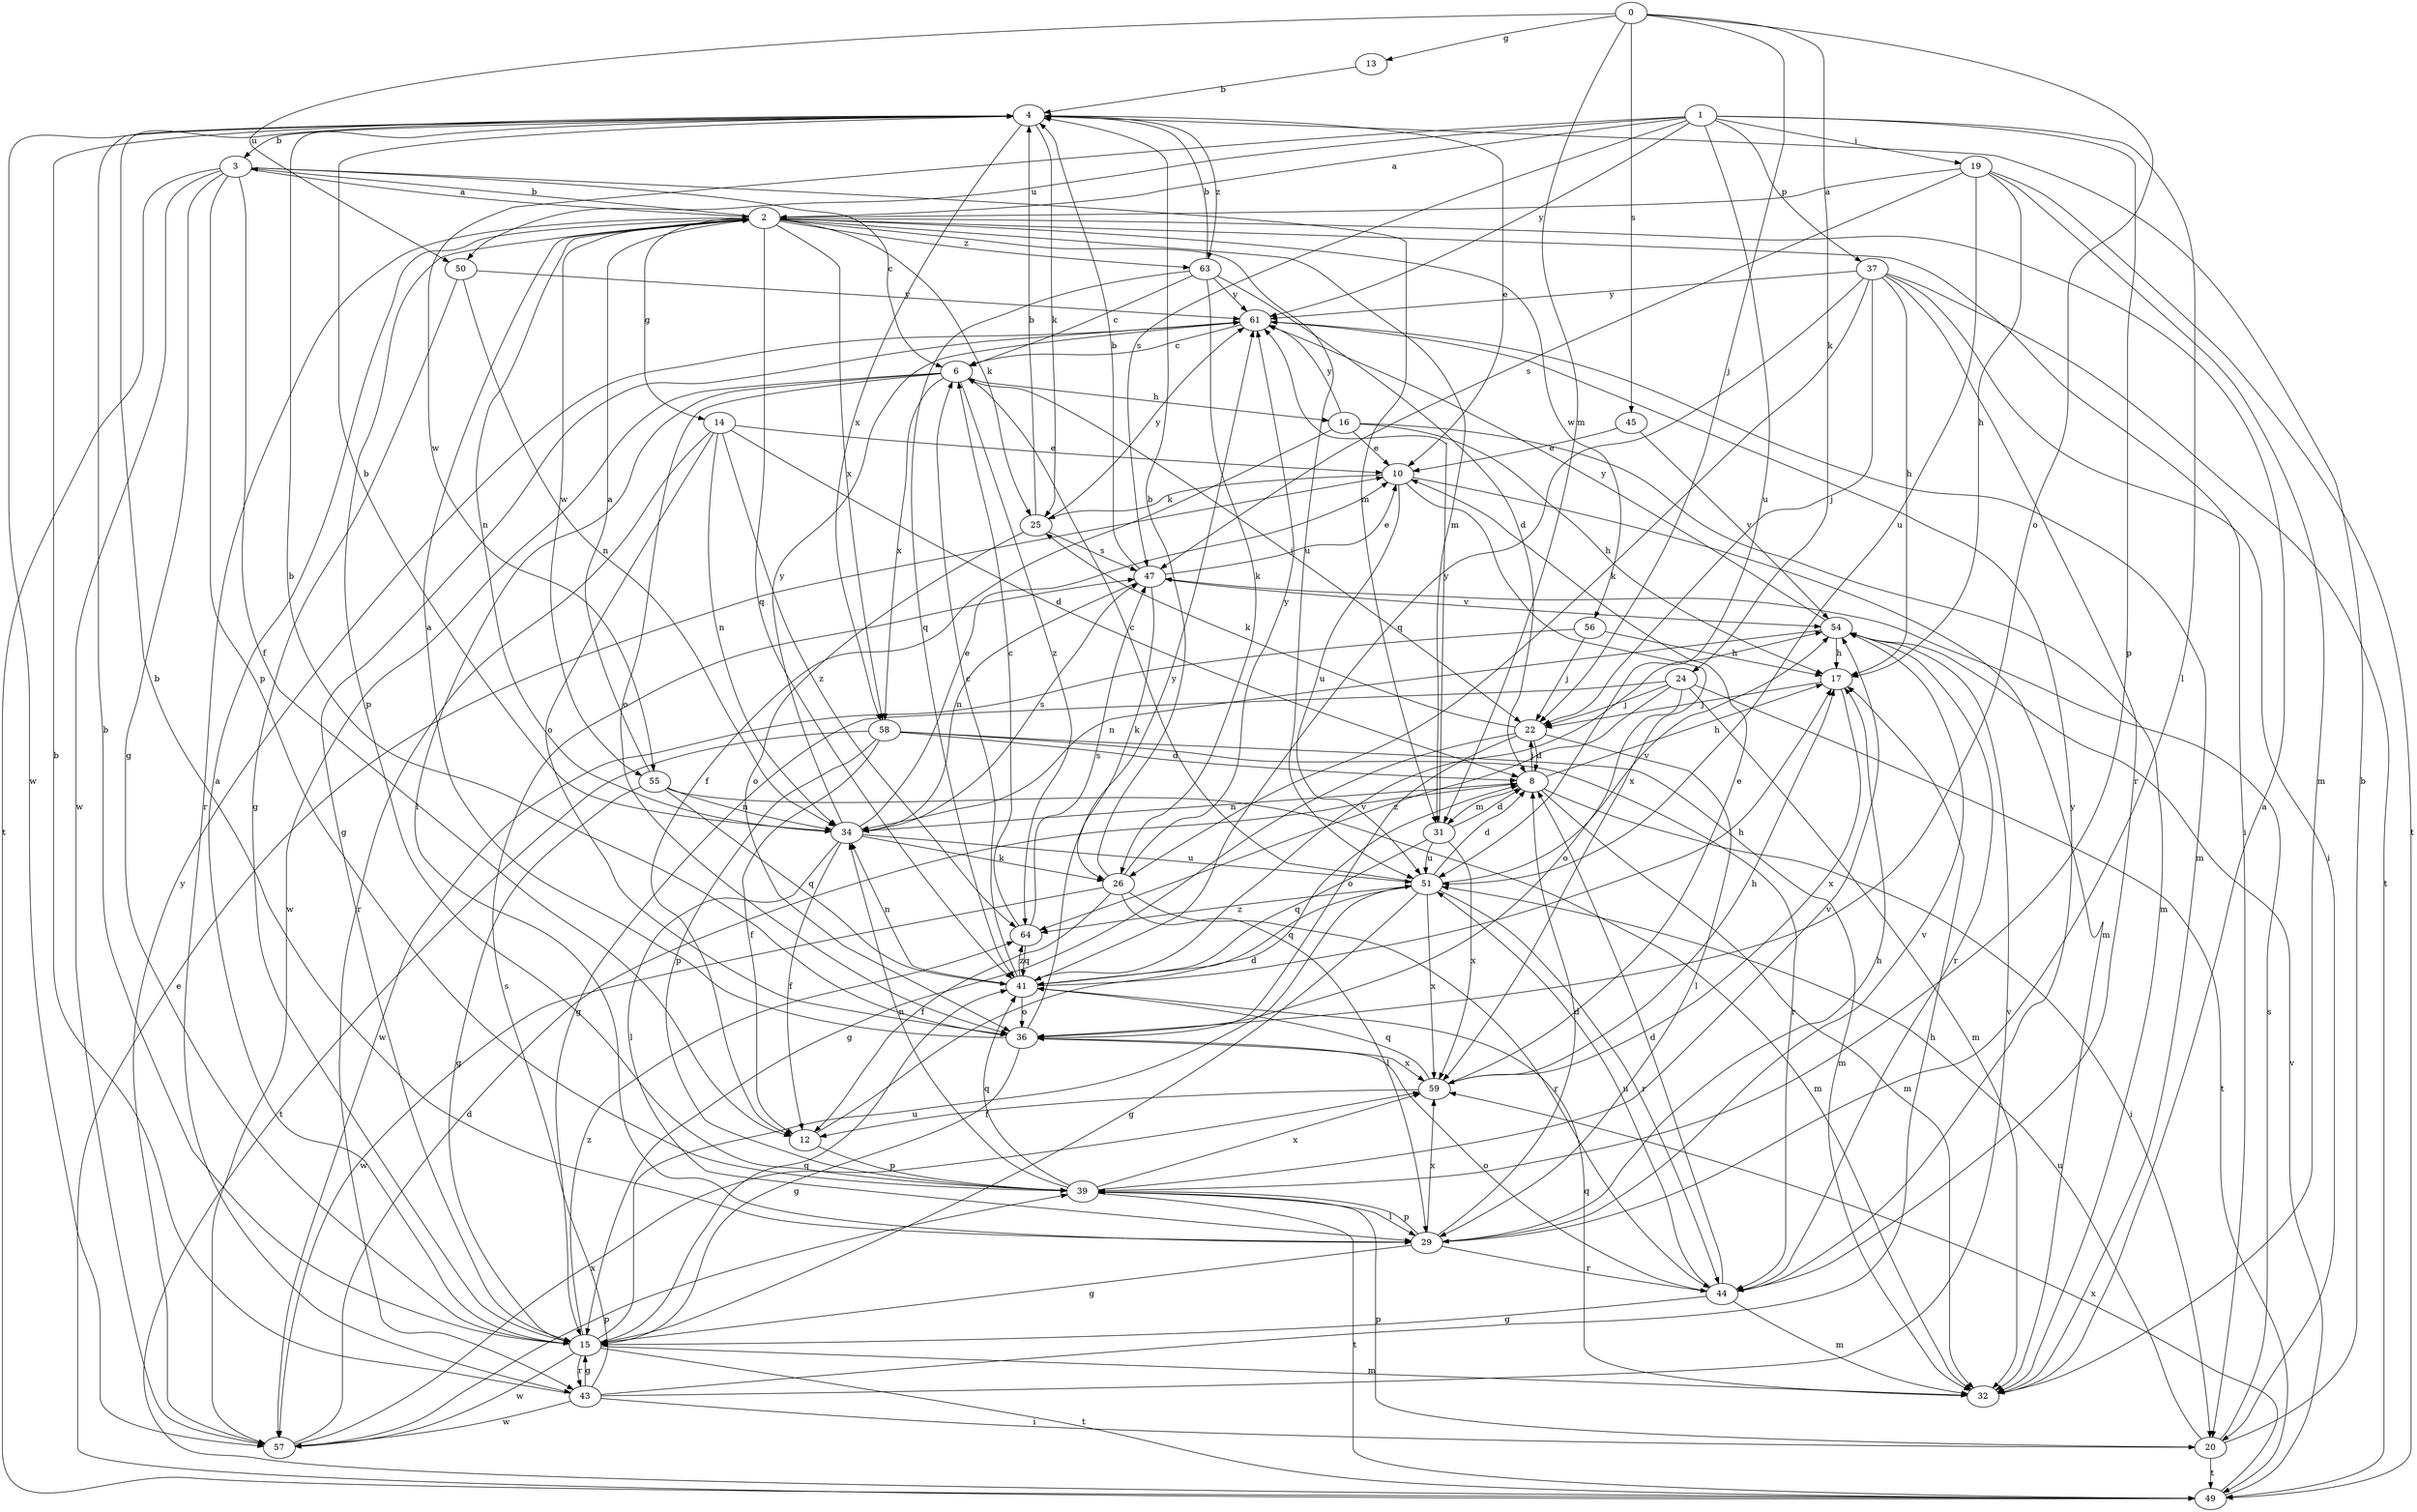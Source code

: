 strict digraph  {
0;
1;
2;
3;
4;
6;
8;
10;
12;
13;
14;
15;
16;
17;
19;
20;
22;
24;
25;
26;
29;
31;
32;
34;
36;
37;
39;
41;
43;
44;
45;
47;
49;
50;
51;
54;
55;
56;
57;
58;
59;
61;
63;
64;
0 -> 13  [label=g];
0 -> 22  [label=j];
0 -> 24  [label=k];
0 -> 31  [label=m];
0 -> 36  [label=o];
0 -> 45  [label=s];
0 -> 50  [label=u];
1 -> 2  [label=a];
1 -> 19  [label=i];
1 -> 29  [label=l];
1 -> 37  [label=p];
1 -> 39  [label=p];
1 -> 47  [label=s];
1 -> 50  [label=u];
1 -> 51  [label=u];
1 -> 55  [label=w];
1 -> 61  [label=y];
2 -> 3  [label=b];
2 -> 14  [label=g];
2 -> 20  [label=i];
2 -> 25  [label=k];
2 -> 31  [label=m];
2 -> 34  [label=n];
2 -> 39  [label=p];
2 -> 41  [label=q];
2 -> 43  [label=r];
2 -> 51  [label=u];
2 -> 55  [label=w];
2 -> 56  [label=w];
2 -> 58  [label=x];
2 -> 63  [label=z];
3 -> 2  [label=a];
3 -> 6  [label=c];
3 -> 12  [label=f];
3 -> 15  [label=g];
3 -> 31  [label=m];
3 -> 39  [label=p];
3 -> 49  [label=t];
3 -> 57  [label=w];
4 -> 3  [label=b];
4 -> 10  [label=e];
4 -> 25  [label=k];
4 -> 57  [label=w];
4 -> 58  [label=x];
4 -> 63  [label=z];
6 -> 16  [label=h];
6 -> 22  [label=j];
6 -> 29  [label=l];
6 -> 36  [label=o];
6 -> 57  [label=w];
6 -> 58  [label=x];
6 -> 64  [label=z];
8 -> 17  [label=h];
8 -> 20  [label=i];
8 -> 22  [label=j];
8 -> 31  [label=m];
8 -> 32  [label=m];
8 -> 34  [label=n];
10 -> 25  [label=k];
10 -> 32  [label=m];
10 -> 51  [label=u];
10 -> 59  [label=x];
12 -> 8  [label=d];
12 -> 39  [label=p];
13 -> 4  [label=b];
14 -> 8  [label=d];
14 -> 10  [label=e];
14 -> 34  [label=n];
14 -> 36  [label=o];
14 -> 43  [label=r];
14 -> 64  [label=z];
15 -> 2  [label=a];
15 -> 4  [label=b];
15 -> 32  [label=m];
15 -> 41  [label=q];
15 -> 43  [label=r];
15 -> 49  [label=t];
15 -> 51  [label=u];
15 -> 57  [label=w];
15 -> 64  [label=z];
16 -> 10  [label=e];
16 -> 12  [label=f];
16 -> 17  [label=h];
16 -> 32  [label=m];
16 -> 61  [label=y];
17 -> 22  [label=j];
17 -> 59  [label=x];
19 -> 2  [label=a];
19 -> 17  [label=h];
19 -> 32  [label=m];
19 -> 47  [label=s];
19 -> 49  [label=t];
19 -> 51  [label=u];
20 -> 4  [label=b];
20 -> 39  [label=p];
20 -> 47  [label=s];
20 -> 49  [label=t];
20 -> 51  [label=u];
22 -> 8  [label=d];
22 -> 15  [label=g];
22 -> 25  [label=k];
22 -> 29  [label=l];
22 -> 36  [label=o];
24 -> 15  [label=g];
24 -> 22  [label=j];
24 -> 32  [label=m];
24 -> 36  [label=o];
24 -> 49  [label=t];
24 -> 64  [label=z];
25 -> 4  [label=b];
25 -> 36  [label=o];
25 -> 47  [label=s];
25 -> 61  [label=y];
26 -> 4  [label=b];
26 -> 12  [label=f];
26 -> 29  [label=l];
26 -> 44  [label=r];
26 -> 57  [label=w];
26 -> 61  [label=y];
29 -> 4  [label=b];
29 -> 8  [label=d];
29 -> 15  [label=g];
29 -> 17  [label=h];
29 -> 39  [label=p];
29 -> 44  [label=r];
29 -> 54  [label=v];
29 -> 59  [label=x];
31 -> 8  [label=d];
31 -> 41  [label=q];
31 -> 51  [label=u];
31 -> 59  [label=x];
31 -> 61  [label=y];
32 -> 2  [label=a];
32 -> 41  [label=q];
34 -> 4  [label=b];
34 -> 10  [label=e];
34 -> 12  [label=f];
34 -> 26  [label=k];
34 -> 29  [label=l];
34 -> 47  [label=s];
34 -> 51  [label=u];
34 -> 61  [label=y];
36 -> 2  [label=a];
36 -> 4  [label=b];
36 -> 15  [label=g];
36 -> 59  [label=x];
36 -> 61  [label=y];
37 -> 17  [label=h];
37 -> 20  [label=i];
37 -> 22  [label=j];
37 -> 26  [label=k];
37 -> 41  [label=q];
37 -> 44  [label=r];
37 -> 49  [label=t];
37 -> 61  [label=y];
39 -> 29  [label=l];
39 -> 34  [label=n];
39 -> 41  [label=q];
39 -> 49  [label=t];
39 -> 54  [label=v];
39 -> 59  [label=x];
41 -> 6  [label=c];
41 -> 17  [label=h];
41 -> 34  [label=n];
41 -> 36  [label=o];
41 -> 54  [label=v];
41 -> 64  [label=z];
43 -> 4  [label=b];
43 -> 15  [label=g];
43 -> 17  [label=h];
43 -> 20  [label=i];
43 -> 47  [label=s];
43 -> 54  [label=v];
43 -> 57  [label=w];
44 -> 8  [label=d];
44 -> 15  [label=g];
44 -> 32  [label=m];
44 -> 36  [label=o];
44 -> 51  [label=u];
44 -> 61  [label=y];
45 -> 10  [label=e];
45 -> 54  [label=v];
47 -> 4  [label=b];
47 -> 10  [label=e];
47 -> 26  [label=k];
47 -> 34  [label=n];
47 -> 54  [label=v];
49 -> 10  [label=e];
49 -> 54  [label=v];
49 -> 59  [label=x];
50 -> 15  [label=g];
50 -> 34  [label=n];
50 -> 61  [label=y];
51 -> 6  [label=c];
51 -> 8  [label=d];
51 -> 15  [label=g];
51 -> 41  [label=q];
51 -> 44  [label=r];
51 -> 54  [label=v];
51 -> 59  [label=x];
51 -> 64  [label=z];
54 -> 17  [label=h];
54 -> 34  [label=n];
54 -> 44  [label=r];
54 -> 61  [label=y];
55 -> 2  [label=a];
55 -> 15  [label=g];
55 -> 32  [label=m];
55 -> 34  [label=n];
55 -> 41  [label=q];
56 -> 17  [label=h];
56 -> 22  [label=j];
56 -> 57  [label=w];
57 -> 8  [label=d];
57 -> 39  [label=p];
57 -> 59  [label=x];
57 -> 61  [label=y];
58 -> 8  [label=d];
58 -> 12  [label=f];
58 -> 32  [label=m];
58 -> 39  [label=p];
58 -> 44  [label=r];
58 -> 49  [label=t];
59 -> 10  [label=e];
59 -> 12  [label=f];
59 -> 17  [label=h];
59 -> 41  [label=q];
61 -> 6  [label=c];
61 -> 15  [label=g];
61 -> 32  [label=m];
63 -> 4  [label=b];
63 -> 6  [label=c];
63 -> 8  [label=d];
63 -> 26  [label=k];
63 -> 41  [label=q];
63 -> 61  [label=y];
64 -> 6  [label=c];
64 -> 41  [label=q];
64 -> 47  [label=s];
}
